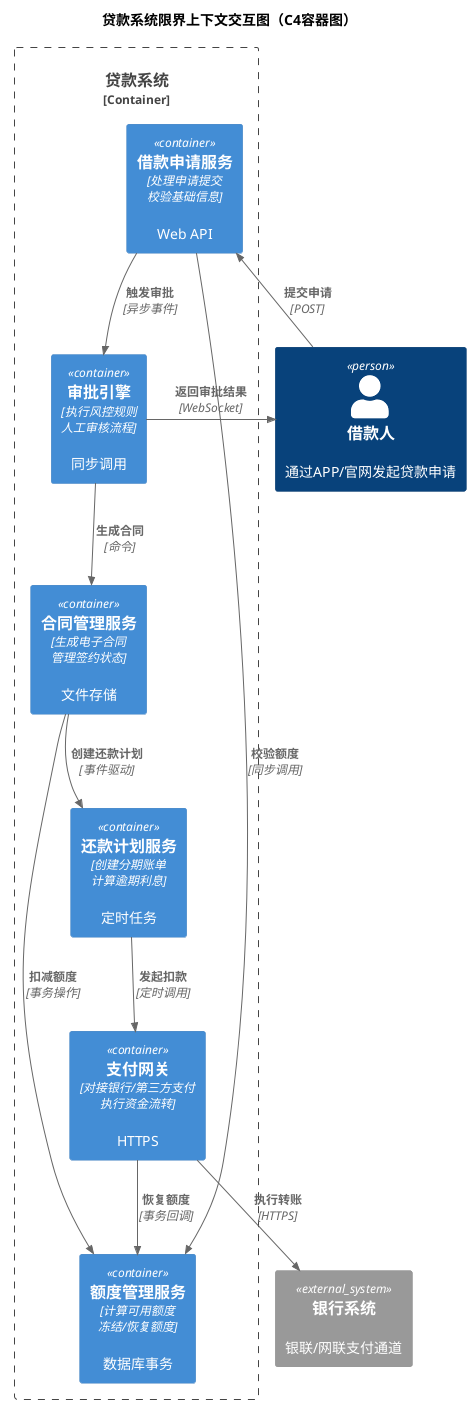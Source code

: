 @startuml
!include <C4/C4_Container>

!define SHOW_LEGEND
!define SHOW_ALL_CONTAINERS

title 贷款系统限界上下文交互图（C4容器图）

Person(user, "借款人", "通过APP/官网发起贷款申请")

Container_Boundary(system, "贷款系统") {
    Container(app, "借款申请服务", "处理申请提交\n校验基础信息", "Web API")
    Container(approval, "审批引擎", "执行风控规则\n人工审核流程", "同步调用")
    Container(credit, "额度管理服务", "计算可用额度\n冻结/恢复额度", "数据库事务")
    Container(contract, "合同管理服务", "生成电子合同\n管理签约状态", "文件存储")
    Container(repayment, "还款计划服务", "创建分期账单\n计算逾期利息", "定时任务")
    Container(payment, "支付网关", "对接银行/第三方支付\n执行资金流转", "HTTPS")
}

System_Ext(bank, "银行系统", "银联/网联支付通道")

Rel(user, app, "提交申请", "POST")
Rel(app, credit, "校验额度", "同步调用")
Rel(app, approval, "触发审批", "异步事件")
Rel(approval, contract, "生成合同", "命令")
Rel(contract, credit, "扣减额度", "事务操作")
Rel(contract, repayment, "创建还款计划", "事件驱动")
Rel(repayment, payment, "发起扣款", "定时调用")
Rel(payment, bank, "执行转账", "HTTPS")
Rel(payment, credit, "恢复额度", "事务回调")

Rel_R(approval, user, "返回审批结果", "WebSocket")
@enduml